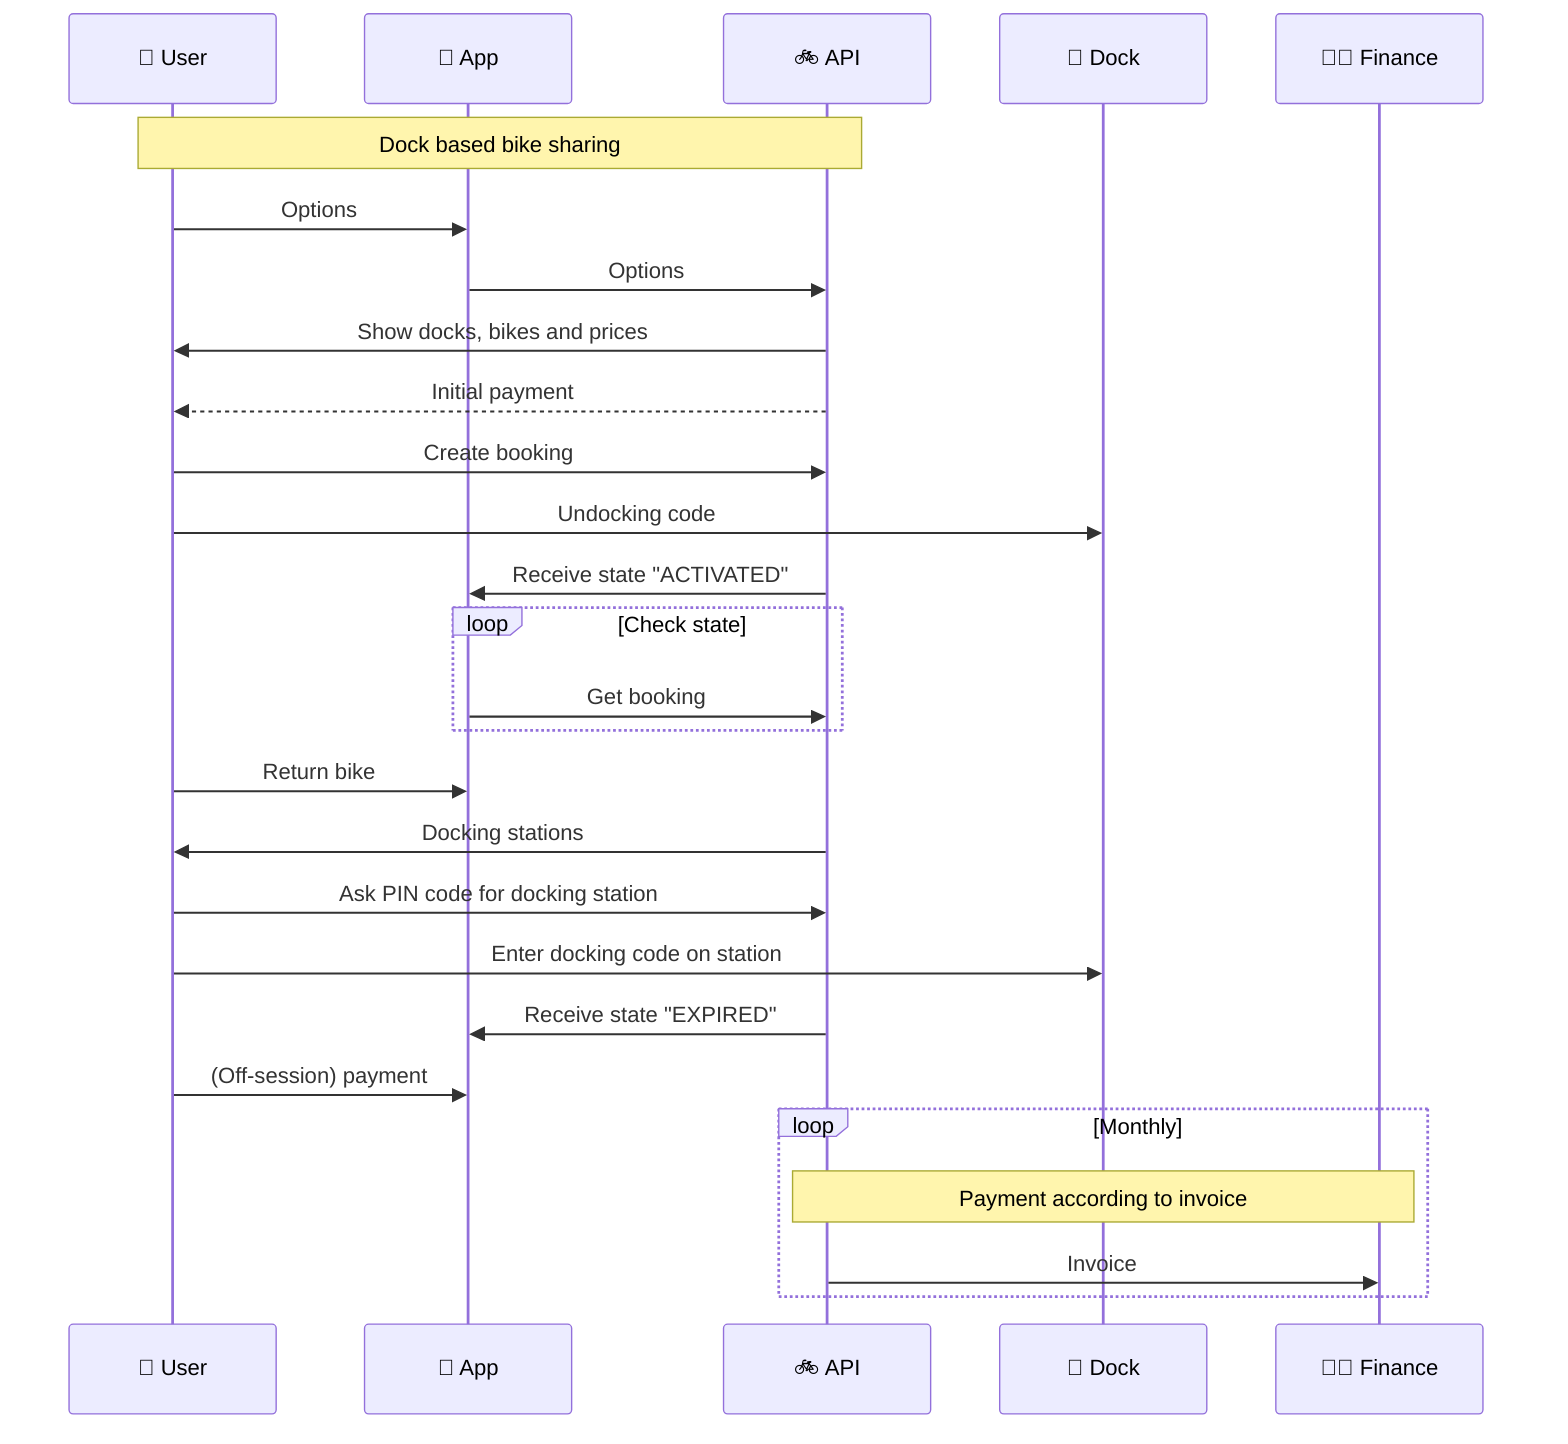 sequenceDiagram
  %% MermaidJS sequences for docked bike interaction
  %% Use https://mermaid-js.github.io/mermaid-live-editor/ to edit
  %% For docking and undocking a bike you need to provide a PIN code 
  participant User as 👤 User
  participant App as 📱 App
  participant TSP as 🚲 API
  participant Dock as 🚪 Dock
  participant Finance as 👩‍💼 Finance
  Note over User,TSP: Dock based bike sharing
  User->>App: Options
  App->>TSP: Options
  TSP->>User: Show docks, bikes and prices
  TSP-->>User: Initial payment
  User->>TSP: Create booking
  User->>Dock: Undocking code
  TSP->>App: Receive state "ACTIVATED"
  loop Check state
    App->>TSP: Get booking
  end
  User->>App: Return bike
  TSP->>User: Docking stations
  User->>TSP: Ask PIN code for docking station
  User->>Dock: Enter docking code on station
  TSP->>App: Receive state "EXPIRED"
  User->>App: (Off-session) payment
  loop Monthly
    Note over TSP,Finance: Payment according to invoice
    TSP->>Finance: Invoice 
  end